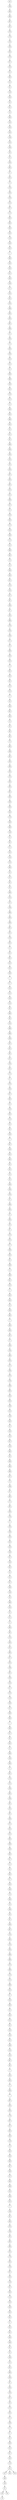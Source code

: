 digraph my_graph {
197 [label=197]
238 [label=238]
464 [label=464]
394 [label=394]
387 [label=387]
431 [label=431]
478 [label=478]
170 [label=170]
135 [label=135]
240 [label=240]
454 [label=454]
476 [label=476]
327 [label=327]
253 [label=253]
221 [label=221]
463 [label=463]
212 [label=212]
94 [label=94]
126 [label=126]
294 [label=294]
39 [label=39]
331 [label=331]
16 [label=16]
380 [label=380]
145 [label=145]
163 [label=163]
243 [label=243]
148 [label=148]
210 [label=210]
190 [label=190]
29 [label=29]
25 [label=25]
319 [label=319]
382 [label=382]
37 [label=37]
422 [label=422]
75 [label=75]
143 [label=143]
184 [label=184]
226 [label=226]
214 [label=214]
287 [label=287]
173 [label=173]
405 [label=405]
484 [label=484]
285 [label=285]
195 [label=195]
116 [label=116]
248 [label=248]
425 [label=425]
0 [label=0]
360 [label=360]
193 [label=193]
235 [label=235]
412 [label=412]
450 [label=450]
106 [label=106]
117 [label=117]
155 [label=155]
201 [label=201]
479 [label=479]
288 [label=288]
335 [label=335]
333 [label=333]
381 [label=381]
286 [label=286]
22 [label=22]
183 [label=183]
70 [label=70]
430 [label=430]
236 [label=236]
414 [label=414]
131 [label=131]
42 [label=42]
306 [label=306]
488 [label=488]
180 [label=180]
432 [label=432]
278 [label=278]
472 [label=472]
15 [label=15]
290 [label=290]
355 [label=355]
466 [label=466]
442 [label=442]
34 [label=34]
411 [label=411]
93 [label=93]
499 [label=499]
336 [label=336]
185 [label=185]
142 [label=142]
26 [label=26]
419 [label=419]
457 [label=457]
433 [label=433]
491 [label=491]
413 [label=413]
241 [label=241]
308 [label=308]
247 [label=247]
43 [label=43]
318 [label=318]
263 [label=263]
272 [label=272]
316 [label=316]
346 [label=346]
175 [label=175]
141 [label=141]
386 [label=386]
462 [label=462]
79 [label=79]
10 [label=10]
359 [label=359]
350 [label=350]
321 [label=321]
273 [label=273]
153 [label=153]
317 [label=317]
95 [label=95]
329 [label=329]
61 [label=61]
182 [label=182]
496 [label=496]
276 [label=276]
228 [label=228]
246 [label=246]
471 [label=471]
33 [label=33]
409 [label=409]
420 [label=420]
162 [label=162]
74 [label=74]
261 [label=261]
202 [label=202]
68 [label=68]
373 [label=373]
474 [label=474]
71 [label=71]
59 [label=59]
340 [label=340]
391 [label=391]
303 [label=303]
14 [label=14]
55 [label=55]
98 [label=98]
69 [label=69]
73 [label=73]
362 [label=362]
338 [label=338]
401 [label=401]
205 [label=205]
300 [label=300]
255 [label=255]
122 [label=122]
445 [label=445]
282 [label=282]
461 [label=461]
403 [label=403]
438 [label=438]
280 [label=280]
444 [label=444]
279 [label=279]
439 [label=439]
469 [label=469]
149 [label=149]
53 [label=53]
86 [label=86]
271 [label=271]
232 [label=232]
144 [label=144]
270 [label=270]
390 [label=390]
54 [label=54]
137 [label=137]
63 [label=63]
35 [label=35]
408 [label=408]
213 [label=213]
157 [label=157]
109 [label=109]
388 [label=388]
400 [label=400]
406 [label=406]
481 [label=481]
161 [label=161]
216 [label=216]
332 [label=332]
12 [label=12]
181 [label=181]
361 [label=361]
410 [label=410]
252 [label=252]
348 [label=348]
1 [label=1]
277 [label=277]
314 [label=314]
215 [label=215]
416 [label=416]
124 [label=124]
80 [label=80]
486 [label=486]
88 [label=88]
154 [label=154]
396 [label=396]
389 [label=389]
328 [label=328]
187 [label=187]
441 [label=441]
66 [label=66]
311 [label=311]
140 [label=140]
231 [label=231]
172 [label=172]
57 [label=57]
378 [label=378]
164 [label=164]
437 [label=437]
465 [label=465]
50 [label=50]
133 [label=133]
292 [label=292]
274 [label=274]
58 [label=58]
89 [label=89]
258 [label=258]
77 [label=77]
487 [label=487]
256 [label=256]
352 [label=352]
495 [label=495]
83 [label=83]
191 [label=191]
24 [label=24]
20 [label=20]
459 [label=459]
239 [label=239]
376 [label=376]
31 [label=31]
399 [label=399]
295 [label=295]
41 [label=41]
264 [label=264]
36 [label=36]
91 [label=91]
473 [label=473]
315 [label=315]
377 [label=377]
299 [label=299]
345 [label=345]
84 [label=84]
296 [label=296]
13 [label=13]
369 [label=369]
351 [label=351]
470 [label=470]
6 [label=6]
453 [label=453]
434 [label=434]
23 [label=23]
230 [label=230]
485 [label=485]
5 [label=5]
330 [label=330]
200 [label=200]
297 [label=297]
27 [label=27]
326 [label=326]
159 [label=159]
490 [label=490]
320 [label=320]
127 [label=127]
189 [label=189]
370 [label=370]
136 [label=136]
268 [label=268]
395 [label=395]
344 [label=344]
334 [label=334]
168 [label=168]
224 [label=224]
139 [label=139]
440 [label=440]
45 [label=45]
100 [label=100]
132 [label=132]
267 [label=267]
218 [label=218]
460 [label=460]
56 [label=56]
309 [label=309]
364 [label=364]
398 [label=398]
227 [label=227]
72 [label=72]
199 [label=199]
97 [label=97]
492 [label=492]
171 [label=171]
281 [label=281]
429 [label=429]
119 [label=119]
17 [label=17]
105 [label=105]
169 [label=169]
250 [label=250]
423 [label=423]
418 [label=418]
249 [label=249]
207 [label=207]
194 [label=194]
402 [label=402]
44 [label=44]
151 [label=151]
337 [label=337]
269 [label=269]
156 [label=156]
28 [label=28]
366 [label=366]
254 [label=254]
52 [label=52]
211 [label=211]
11 [label=11]
363 [label=363]
96 [label=96]
115 [label=115]
443 [label=443]
251 [label=251]
365 [label=365]
417 [label=417]
324 [label=324]
198 [label=198]
291 [label=291]
259 [label=259]
104 [label=104]
217 [label=217]
379 [label=379]
118 [label=118]
166 [label=166]
107 [label=107]
298 [label=298]
384 [label=384]
3 [label=3]
493 [label=493]
237 [label=237]
85 [label=85]
435 [label=435]
21 [label=21]
289 [label=289]
130 [label=130]
260 [label=260]
8 [label=8]
451 [label=451]
174 [label=174]
112 [label=112]
229 [label=229]
302 [label=302]
108 [label=108]
60 [label=60]
102 [label=102]
90 [label=90]
448 [label=448]
372 [label=372]
424 [label=424]
415 [label=415]
385 [label=385]
266 [label=266]
209 [label=209]
483 [label=483]
427 [label=427]
111 [label=111]
40 [label=40]
392 [label=392]
477 [label=477]
203 [label=203]
436 [label=436]
76 [label=76]
356 [label=356]
19 [label=19]
188 [label=188]
49 [label=49]
82 [label=82]
458 [label=458]
497 [label=497]
110 [label=110]
305 [label=305]
123 [label=123]
165 [label=165]
498 [label=498]
468 [label=468]
475 [label=475]
489 [label=489]
113 [label=113]
152 [label=152]
368 [label=368]
242 [label=242]
87 [label=87]
234 [label=234]
393 [label=393]
30 [label=30]
354 [label=354]
375 [label=375]
64 [label=64]
150 [label=150]
134 [label=134]
101 [label=101]
186 [label=186]
120 [label=120]
125 [label=125]
467 [label=467]
99 [label=99]
4 [label=4]
225 [label=225]
262 [label=262]
9 [label=9]
358 [label=358]
7 [label=7]
367 [label=367]
323 [label=323]
293 [label=293]
178 [label=178]
397 [label=397]
257 [label=257]
482 [label=482]
304 [label=304]
129 [label=129]
78 [label=78]
343 [label=343]
204 [label=204]
480 [label=480]
407 [label=407]
206 [label=206]
147 [label=147]
494 [label=494]
349 [label=349]
223 [label=223]
208 [label=208]
313 [label=313]
2 [label=2]
146 [label=146]
92 [label=92]
265 [label=265]
374 [label=374]
158 [label=158]
38 [label=38]
455 [label=455]
283 [label=283]
222 [label=222]
179 [label=179]
342 [label=342]
219 [label=219]
307 [label=307]
192 [label=192]
128 [label=128]
347 [label=347]
404 [label=404]
114 [label=114]
220 [label=220]
428 [label=428]
353 [label=353]
452 [label=452]
47 [label=47]
322 [label=322]
301 [label=301]
456 [label=456]
449 [label=449]
62 [label=62]
32 [label=32]
160 [label=160]
121 [label=121]
341 [label=341]
383 [label=383]
426 [label=426]
81 [label=81]
244 [label=244]
103 [label=103]
447 [label=447]
46 [label=46]
275 [label=275]
325 [label=325]
371 [label=371]
196 [label=196]
177 [label=177]
67 [label=67]
65 [label=65]
339 [label=339]
312 [label=312]
357 [label=357]
245 [label=245]
176 [label=176]
421 [label=421]
167 [label=167]
446 [label=446]
138 [label=138]
51 [label=51]
233 [label=233]
18 [label=18]
48 [label=48]
284 [label=284]
310 [label=310]
197->238
238->464
464->394
394->387
387->431
431->478
478->170
170->135
135->240
240->454
454->476
476->327
327->253
253->221
221->463
463->212
212->94
94->126
126->294
294->39
39->331
331->16
16->380
380->145
145->163
163->243
243->148
148->210
210->190
190->29
29->25
25->319
319->382
382->37
37->422
422->75
75->143
143->184
184->226
226->214
214->287
287->173
173->405
405->484
484->285
285->195
195->116
116->248
248->425
425->0
0->360
360->193
193->235
235->412
412->450
450->106
106->117
117->155
155->201
201->479
479->288
288->335
335->333
333->381
381->286
286->22
22->183
183->70
70->430
430->236
236->414
414->131
131->42
42->306
306->488
488->180
180->432
432->278
278->472
472->15
15->290
290->355
355->466
466->442
442->34
34->411
411->93
93->499
499->336
336->185
185->142
142->26
26->419
419->457
457->433
433->491
491->413
413->241
241->308
308->247
247->43
43->318
318->263
263->272
272->316
316->346
346->175
175->141
141->386
386->462
462->79
79->10
10->359
359->350
350->321
321->273
273->153
153->317
317->95
95->329
329->61
61->182
182->496
496->276
276->228
228->246
246->471
471->33
33->409
409->420
420->162
162->74
74->261
261->202
202->68
68->373
373->474
474->71
71->59
59->340
340->391
391->303
303->14
14->55
55->98
98->69
69->73
73->362
362->338
338->401
401->205
205->300
300->255
255->122
122->445
445->282
282->461
461->403
403->438
438->280
280->444
444->279
279->439
439->469
469->149
149->53
53->86
86->271
271->232
232->144
144->270
270->390
390->54
54->137
137->63
63->35
35->408
408->213
213->157
157->109
109->388
388->400
400->406
406->481
481->161
161->216
216->332
332->12
12->181
181->361
361->410
410->252
252->348
348->1
1->277
277->314
314->215
215->416
416->124
124->80
80->486
486->88
88->154
154->396
396->389
389->328
328->187
187->441
441->66
66->311
311->140
140->231
231->172
172->57
57->378
378->164
164->437
437->465
465->50
50->133
133->292
292->274
274->58
58->89
89->258
258->77
77->487
487->256
256->352
352->495
495->83
83->191
191->24
24->20
20->459
459->239
239->376
376->31
31->399
399->295
295->41
41->264
264->36
36->91
91->473
473->315
315->377
377->299
299->345
345->84
84->296
296->13
13->369
369->351
351->470
470->6
6->453
453->434
434->23
23->230
230->485
485->5
5->330
330->200
200->297
297->27
27->326
326->159
159->490
490->320
320->127
127->189
189->370
370->136
136->268
268->395
395->344
344->334
334->168
168->224
224->139
139->440
440->45
45->100
100->132
132->267
267->218
218->460
460->56
56->309
309->364
364->398
398->227
227->72
72->199
199->97
97->492
492->171
171->281
281->429
429->119
119->17
17->105
105->169
169->250
250->423
423->418
418->249
249->207
207->194
194->402
402->44
44->151
151->337
337->269
269->156
156->28
28->366
366->254
254->52
52->211
211->11
11->363
363->96
96->115
115->443
443->251
251->365
365->417
417->324
324->198
198->291
291->259
259->104
104->217
217->379
379->118
118->166
166->107
107->298
298->384
384->3
3->493
493->237
237->85
85->435
435->21
21->289
289->130
130->260
260->8
8->451
451->174
174->112
112->229
229->302
302->108
108->60
60->102
102->90
90->448
448->372
372->424
424->415
415->385
385->266
266->209
209->483
483->427
427->111
111->40
40->392
392->477
477->203
203->436
436->76
76->356
356->19
19->188
188->49
49->82
82->458
458->497
497->110
110->305
305->123
123->165
165->498
498->468
468->475
475->489
489->113
113->152
152->368
368->242
242->87
87->234
234->393
393->30
30->354
354->375
375->64
64->150
150->134
134->101
101->186
186->120
120->125
125->467
467->99
99->4
4->225
225->262
262->9
9->358
358->7
7->367
367->323
323->293
293->178
178->397
397->257
257->482
482->304
304->129
129->78
78->343
343->204
204->480
480->407
407->206
206->147
147->494
494->349
349->223
223->208
208->313
313->2
2->146
146->92
92->265
265->374
374->158
158->38
38->455
455->283
283->222
222->179
179->342
342->219
219->307
307->192
192->128
128->347
347->404
404->114
114->220
220->428
428->353
353->452
452->47
47->322
322->301
301->456
456->449
449->62
62->32
32->160
160->121
121->341
341->383
383->426
426->81
81->244
244->103
103->447
447->46
46->275
275->325
325->371
371->196
196->177
177->67
67->65
65->339
339->312
312->357
357->245
245->176
176->421
421->167
167->446
446->138
138->51
51->233
233->18
51->48
421->284
421->310
}